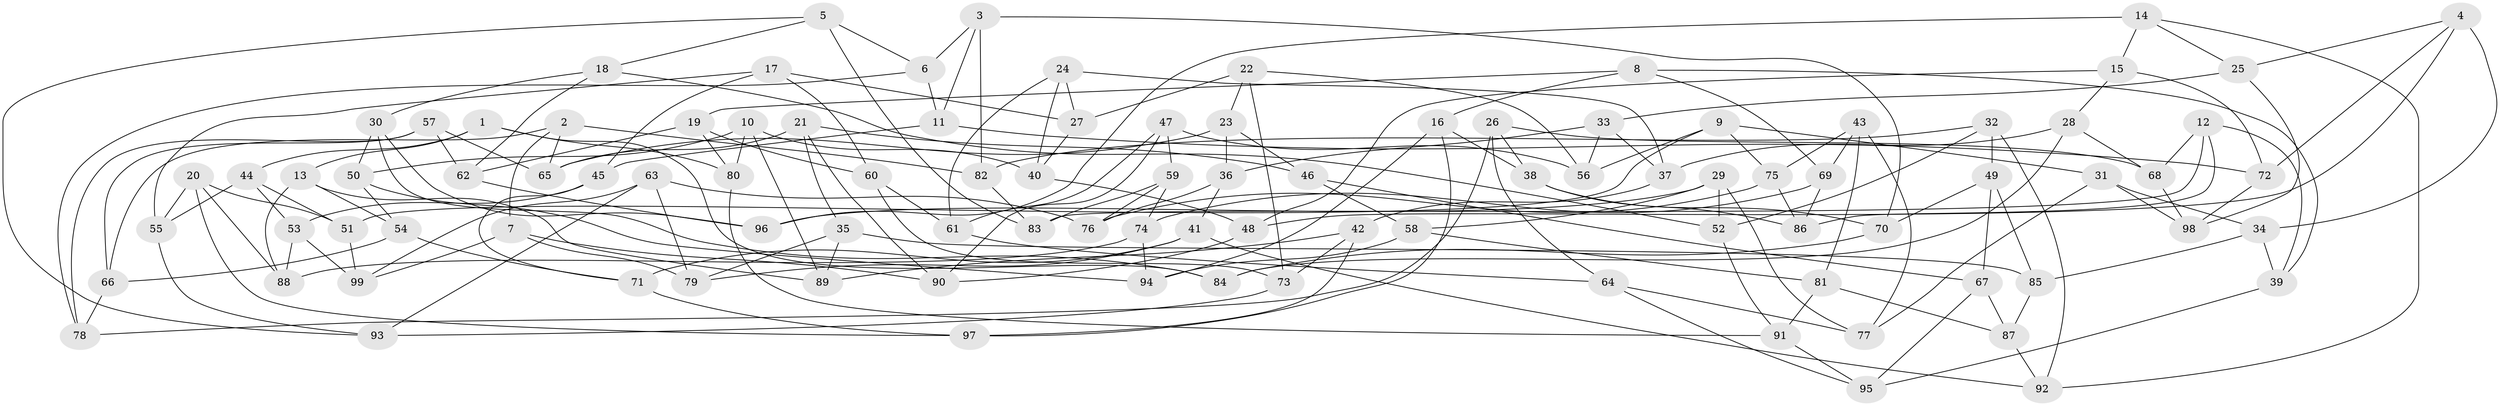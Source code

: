 // coarse degree distribution, {6: 0.5245901639344263, 5: 0.09836065573770492, 4: 0.3770491803278688}
// Generated by graph-tools (version 1.1) at 2025/42/03/06/25 10:42:21]
// undirected, 99 vertices, 198 edges
graph export_dot {
graph [start="1"]
  node [color=gray90,style=filled];
  1;
  2;
  3;
  4;
  5;
  6;
  7;
  8;
  9;
  10;
  11;
  12;
  13;
  14;
  15;
  16;
  17;
  18;
  19;
  20;
  21;
  22;
  23;
  24;
  25;
  26;
  27;
  28;
  29;
  30;
  31;
  32;
  33;
  34;
  35;
  36;
  37;
  38;
  39;
  40;
  41;
  42;
  43;
  44;
  45;
  46;
  47;
  48;
  49;
  50;
  51;
  52;
  53;
  54;
  55;
  56;
  57;
  58;
  59;
  60;
  61;
  62;
  63;
  64;
  65;
  66;
  67;
  68;
  69;
  70;
  71;
  72;
  73;
  74;
  75;
  76;
  77;
  78;
  79;
  80;
  81;
  82;
  83;
  84;
  85;
  86;
  87;
  88;
  89;
  90;
  91;
  92;
  93;
  94;
  95;
  96;
  97;
  98;
  99;
  1 -- 13;
  1 -- 84;
  1 -- 44;
  1 -- 80;
  2 -- 7;
  2 -- 65;
  2 -- 82;
  2 -- 66;
  3 -- 6;
  3 -- 11;
  3 -- 82;
  3 -- 70;
  4 -- 72;
  4 -- 34;
  4 -- 48;
  4 -- 25;
  5 -- 18;
  5 -- 6;
  5 -- 93;
  5 -- 83;
  6 -- 78;
  6 -- 11;
  7 -- 79;
  7 -- 90;
  7 -- 99;
  8 -- 39;
  8 -- 69;
  8 -- 16;
  8 -- 19;
  9 -- 51;
  9 -- 56;
  9 -- 75;
  9 -- 31;
  10 -- 50;
  10 -- 80;
  10 -- 40;
  10 -- 89;
  11 -- 45;
  11 -- 72;
  12 -- 86;
  12 -- 39;
  12 -- 68;
  12 -- 83;
  13 -- 89;
  13 -- 88;
  13 -- 54;
  14 -- 92;
  14 -- 25;
  14 -- 96;
  14 -- 15;
  15 -- 28;
  15 -- 48;
  15 -- 72;
  16 -- 38;
  16 -- 97;
  16 -- 94;
  17 -- 60;
  17 -- 55;
  17 -- 27;
  17 -- 45;
  18 -- 62;
  18 -- 30;
  18 -- 52;
  19 -- 62;
  19 -- 60;
  19 -- 80;
  20 -- 97;
  20 -- 51;
  20 -- 55;
  20 -- 88;
  21 -- 90;
  21 -- 65;
  21 -- 35;
  21 -- 46;
  22 -- 23;
  22 -- 73;
  22 -- 27;
  22 -- 56;
  23 -- 65;
  23 -- 46;
  23 -- 36;
  24 -- 40;
  24 -- 37;
  24 -- 61;
  24 -- 27;
  25 -- 33;
  25 -- 98;
  26 -- 78;
  26 -- 38;
  26 -- 64;
  26 -- 68;
  27 -- 40;
  28 -- 37;
  28 -- 68;
  28 -- 84;
  29 -- 77;
  29 -- 96;
  29 -- 52;
  29 -- 58;
  30 -- 50;
  30 -- 84;
  30 -- 96;
  31 -- 34;
  31 -- 98;
  31 -- 77;
  32 -- 52;
  32 -- 82;
  32 -- 49;
  32 -- 92;
  33 -- 36;
  33 -- 56;
  33 -- 37;
  34 -- 39;
  34 -- 85;
  35 -- 89;
  35 -- 85;
  35 -- 79;
  36 -- 41;
  36 -- 76;
  37 -- 42;
  38 -- 70;
  38 -- 86;
  39 -- 95;
  40 -- 48;
  41 -- 71;
  41 -- 79;
  41 -- 92;
  42 -- 73;
  42 -- 89;
  42 -- 97;
  43 -- 75;
  43 -- 69;
  43 -- 81;
  43 -- 77;
  44 -- 51;
  44 -- 53;
  44 -- 55;
  45 -- 71;
  45 -- 53;
  46 -- 67;
  46 -- 58;
  47 -- 61;
  47 -- 90;
  47 -- 56;
  47 -- 59;
  48 -- 90;
  49 -- 85;
  49 -- 70;
  49 -- 67;
  50 -- 94;
  50 -- 54;
  51 -- 99;
  52 -- 91;
  53 -- 88;
  53 -- 99;
  54 -- 66;
  54 -- 71;
  55 -- 93;
  57 -- 66;
  57 -- 78;
  57 -- 65;
  57 -- 62;
  58 -- 81;
  58 -- 94;
  59 -- 74;
  59 -- 76;
  59 -- 83;
  60 -- 73;
  60 -- 61;
  61 -- 64;
  62 -- 96;
  63 -- 93;
  63 -- 79;
  63 -- 76;
  63 -- 99;
  64 -- 95;
  64 -- 77;
  66 -- 78;
  67 -- 87;
  67 -- 95;
  68 -- 98;
  69 -- 74;
  69 -- 86;
  70 -- 84;
  71 -- 97;
  72 -- 98;
  73 -- 93;
  74 -- 88;
  74 -- 94;
  75 -- 86;
  75 -- 76;
  80 -- 91;
  81 -- 91;
  81 -- 87;
  82 -- 83;
  85 -- 87;
  87 -- 92;
  91 -- 95;
}
